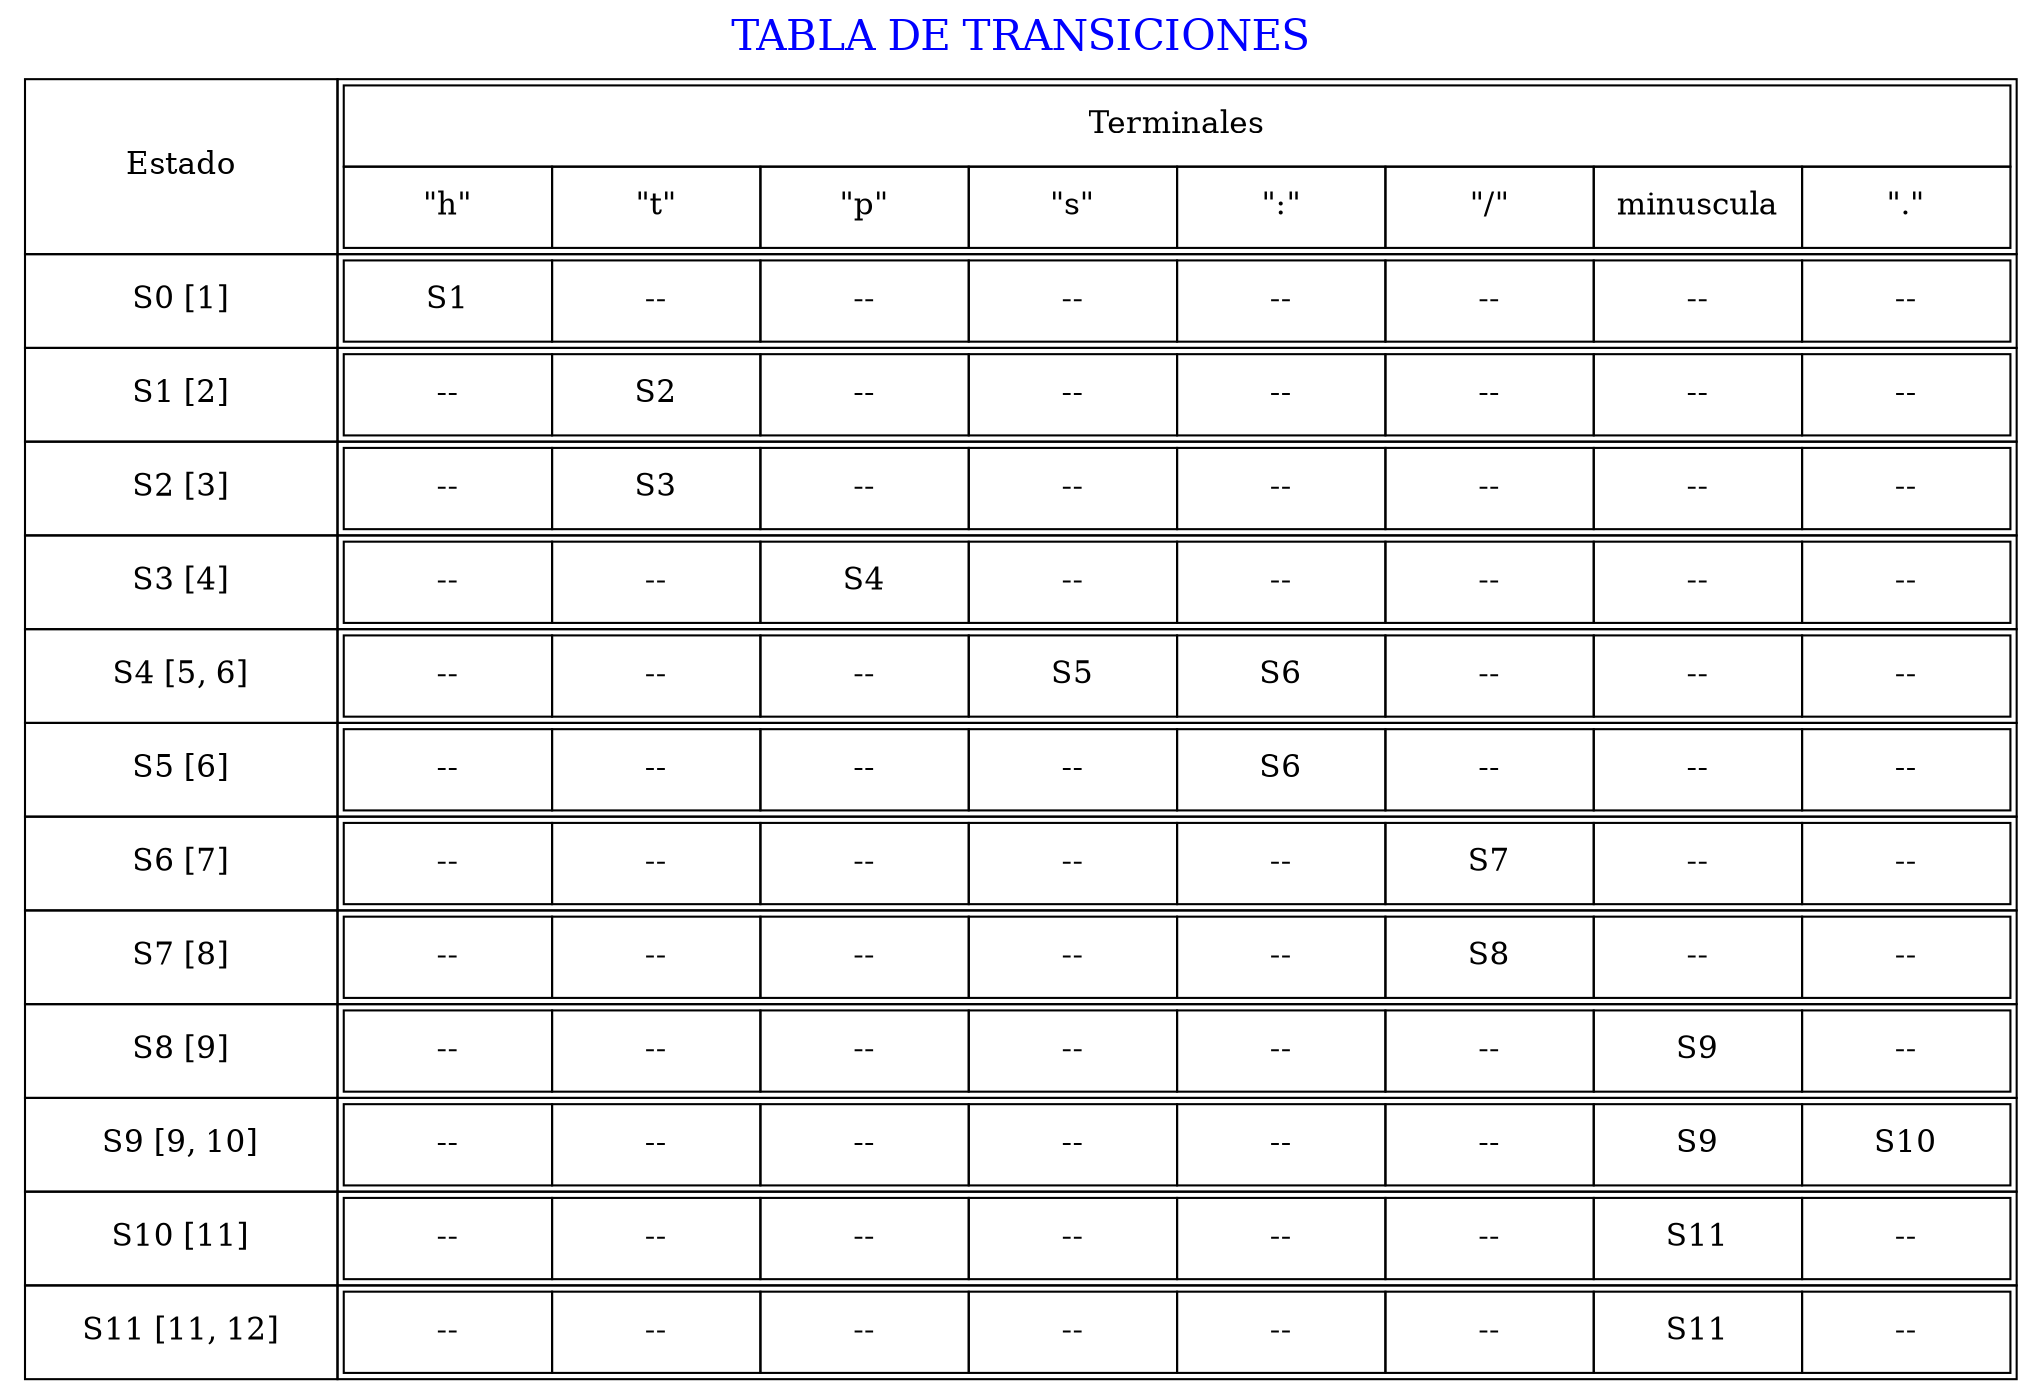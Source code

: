 digraph test {
label     = "TABLA DE TRANSICIONES"
labelloc  =  t // t: Place the graph's title on top.
fontsize  = 20 // Make title stand out by giving a large font size 
fontcolor = blue
graph [ratio=fill];
node [label="\N", fontsize=15, shape=plaintext];
graph [bb="0,0,352,154"];
N_1[shape =plaintext label=<

<TABLE border="0" cellborder="1" cellspacing="0" >
<TR>
<TD width= "150" >Estado</TD>
<TD width= "150" >
<TABLE border="0" cellpadding="10" cellborder="1" cellspacing="0" >
<TR>
<TD colspan="8">Terminales</TD>
</TR>
<TR>
 <TD width="100">"h"</TD>
 <TD width="100">"t"</TD>
 <TD width="100">"p"</TD>
 <TD width="100">"s"</TD>
 <TD width="100">":"</TD>
 <TD width="100">"/"</TD>
 <TD width="100">minuscula</TD>
 <TD width="100">"."</TD>
</TR>
</TABLE>
</TD>
</TR><TR>
<TD>S0 [1]</TD>
<TD>
<TABLE border="0" cellpadding="10" cellborder="1" cellspacing="0" >
<TR>
<TD width="100">S1</TD>
<TD width="100">--</TD>
<TD width="100">--</TD>
<TD width="100">--</TD>
<TD width="100">--</TD>
<TD width="100">--</TD>
<TD width="100">--</TD>
<TD width="100">--</TD>
</TR>
</TABLE>
</TD>
</TR><TR>
<TD>S1 [2]</TD>
<TD>
<TABLE border="0" cellpadding="10" cellborder="1" cellspacing="0" >
<TR>
<TD width="100">--</TD>
<TD width="100">S2</TD>
<TD width="100">--</TD>
<TD width="100">--</TD>
<TD width="100">--</TD>
<TD width="100">--</TD>
<TD width="100">--</TD>
<TD width="100">--</TD>
</TR>
</TABLE>
</TD>
</TR><TR>
<TD>S2 [3]</TD>
<TD>
<TABLE border="0" cellpadding="10" cellborder="1" cellspacing="0" >
<TR>
<TD width="100">--</TD>
<TD width="100">S3</TD>
<TD width="100">--</TD>
<TD width="100">--</TD>
<TD width="100">--</TD>
<TD width="100">--</TD>
<TD width="100">--</TD>
<TD width="100">--</TD>
</TR>
</TABLE>
</TD>
</TR><TR>
<TD>S3 [4]</TD>
<TD>
<TABLE border="0" cellpadding="10" cellborder="1" cellspacing="0" >
<TR>
<TD width="100">--</TD>
<TD width="100">--</TD>
<TD width="100">S4</TD>
<TD width="100">--</TD>
<TD width="100">--</TD>
<TD width="100">--</TD>
<TD width="100">--</TD>
<TD width="100">--</TD>
</TR>
</TABLE>
</TD>
</TR><TR>
<TD>S4 [5, 6]</TD>
<TD>
<TABLE border="0" cellpadding="10" cellborder="1" cellspacing="0" >
<TR>
<TD width="100">--</TD>
<TD width="100">--</TD>
<TD width="100">--</TD>
<TD width="100">S5</TD>
<TD width="100">S6</TD>
<TD width="100">--</TD>
<TD width="100">--</TD>
<TD width="100">--</TD>
</TR>
</TABLE>
</TD>
</TR><TR>
<TD>S5 [6]</TD>
<TD>
<TABLE border="0" cellpadding="10" cellborder="1" cellspacing="0" >
<TR>
<TD width="100">--</TD>
<TD width="100">--</TD>
<TD width="100">--</TD>
<TD width="100">--</TD>
<TD width="100">S6</TD>
<TD width="100">--</TD>
<TD width="100">--</TD>
<TD width="100">--</TD>
</TR>
</TABLE>
</TD>
</TR><TR>
<TD>S6 [7]</TD>
<TD>
<TABLE border="0" cellpadding="10" cellborder="1" cellspacing="0" >
<TR>
<TD width="100">--</TD>
<TD width="100">--</TD>
<TD width="100">--</TD>
<TD width="100">--</TD>
<TD width="100">--</TD>
<TD width="100">S7</TD>
<TD width="100">--</TD>
<TD width="100">--</TD>
</TR>
</TABLE>
</TD>
</TR><TR>
<TD>S7 [8]</TD>
<TD>
<TABLE border="0" cellpadding="10" cellborder="1" cellspacing="0" >
<TR>
<TD width="100">--</TD>
<TD width="100">--</TD>
<TD width="100">--</TD>
<TD width="100">--</TD>
<TD width="100">--</TD>
<TD width="100">S8</TD>
<TD width="100">--</TD>
<TD width="100">--</TD>
</TR>
</TABLE>
</TD>
</TR><TR>
<TD>S8 [9]</TD>
<TD>
<TABLE border="0" cellpadding="10" cellborder="1" cellspacing="0" >
<TR>
<TD width="100">--</TD>
<TD width="100">--</TD>
<TD width="100">--</TD>
<TD width="100">--</TD>
<TD width="100">--</TD>
<TD width="100">--</TD>
<TD width="100">S9</TD>
<TD width="100">--</TD>
</TR>
</TABLE>
</TD>
</TR><TR>
<TD>S9 [9, 10]</TD>
<TD>
<TABLE border="0" cellpadding="10" cellborder="1" cellspacing="0" >
<TR>
<TD width="100">--</TD>
<TD width="100">--</TD>
<TD width="100">--</TD>
<TD width="100">--</TD>
<TD width="100">--</TD>
<TD width="100">--</TD>
<TD width="100">S9</TD>
<TD width="100">S10</TD>
</TR>
</TABLE>
</TD>
</TR><TR>
<TD>S10 [11]</TD>
<TD>
<TABLE border="0" cellpadding="10" cellborder="1" cellspacing="0" >
<TR>
<TD width="100">--</TD>
<TD width="100">--</TD>
<TD width="100">--</TD>
<TD width="100">--</TD>
<TD width="100">--</TD>
<TD width="100">--</TD>
<TD width="100">S11</TD>
<TD width="100">--</TD>
</TR>
</TABLE>
</TD>
</TR><TR>
<TD>S11 [11, 12]</TD>
<TD>
<TABLE border="0" cellpadding="10" cellborder="1" cellspacing="0" >
<TR>
<TD width="100">--</TD>
<TD width="100">--</TD>
<TD width="100">--</TD>
<TD width="100">--</TD>
<TD width="100">--</TD>
<TD width="100">--</TD>
<TD width="100">S11</TD>
<TD width="100">--</TD>
</TR>
</TABLE>
</TD>
</TR></TABLE>>]
}
